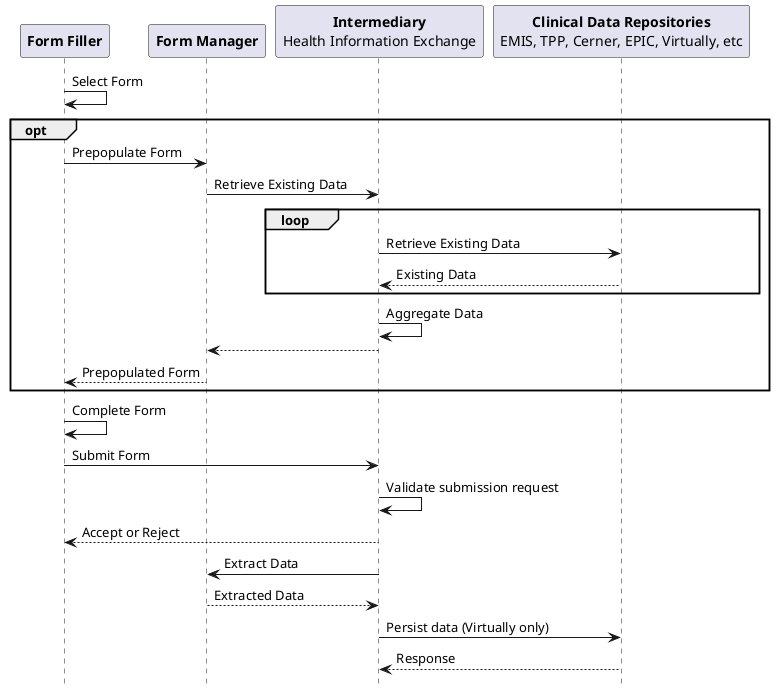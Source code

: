 @startuml

hide footbox

participant "**Form Filler**" as filler
participant "**Form Manager**" as manager
participant "**Intermediary**\nHealth Information Exchange" as TIE
participant "**Clinical Data Repositories**\nEMIS, TPP, Cerner, EPIC, Virtually, etc" as CDR

filler -> filler: Select Form
opt
filler -> manager: Prepopulate Form
manager -> TIE: Retrieve Existing Data
loop
TIE -> CDR: Retrieve Existing Data
CDR --> TIE: Existing Data
end
TIE -> TIE: Aggregate Data

TIE --> manager:
manager --> filler: Prepopulated Form
end

filler -> filler: Complete Form

filler -> TIE: Submit Form
TIE -> TIE: Validate submission request
TIE --> filler: Accept or Reject
TIE -> manager: Extract Data
manager --> TIE: Extracted Data
TIE -> CDR: Persist data (Virtually only)
CDR --> TIE: Response

@enduml
